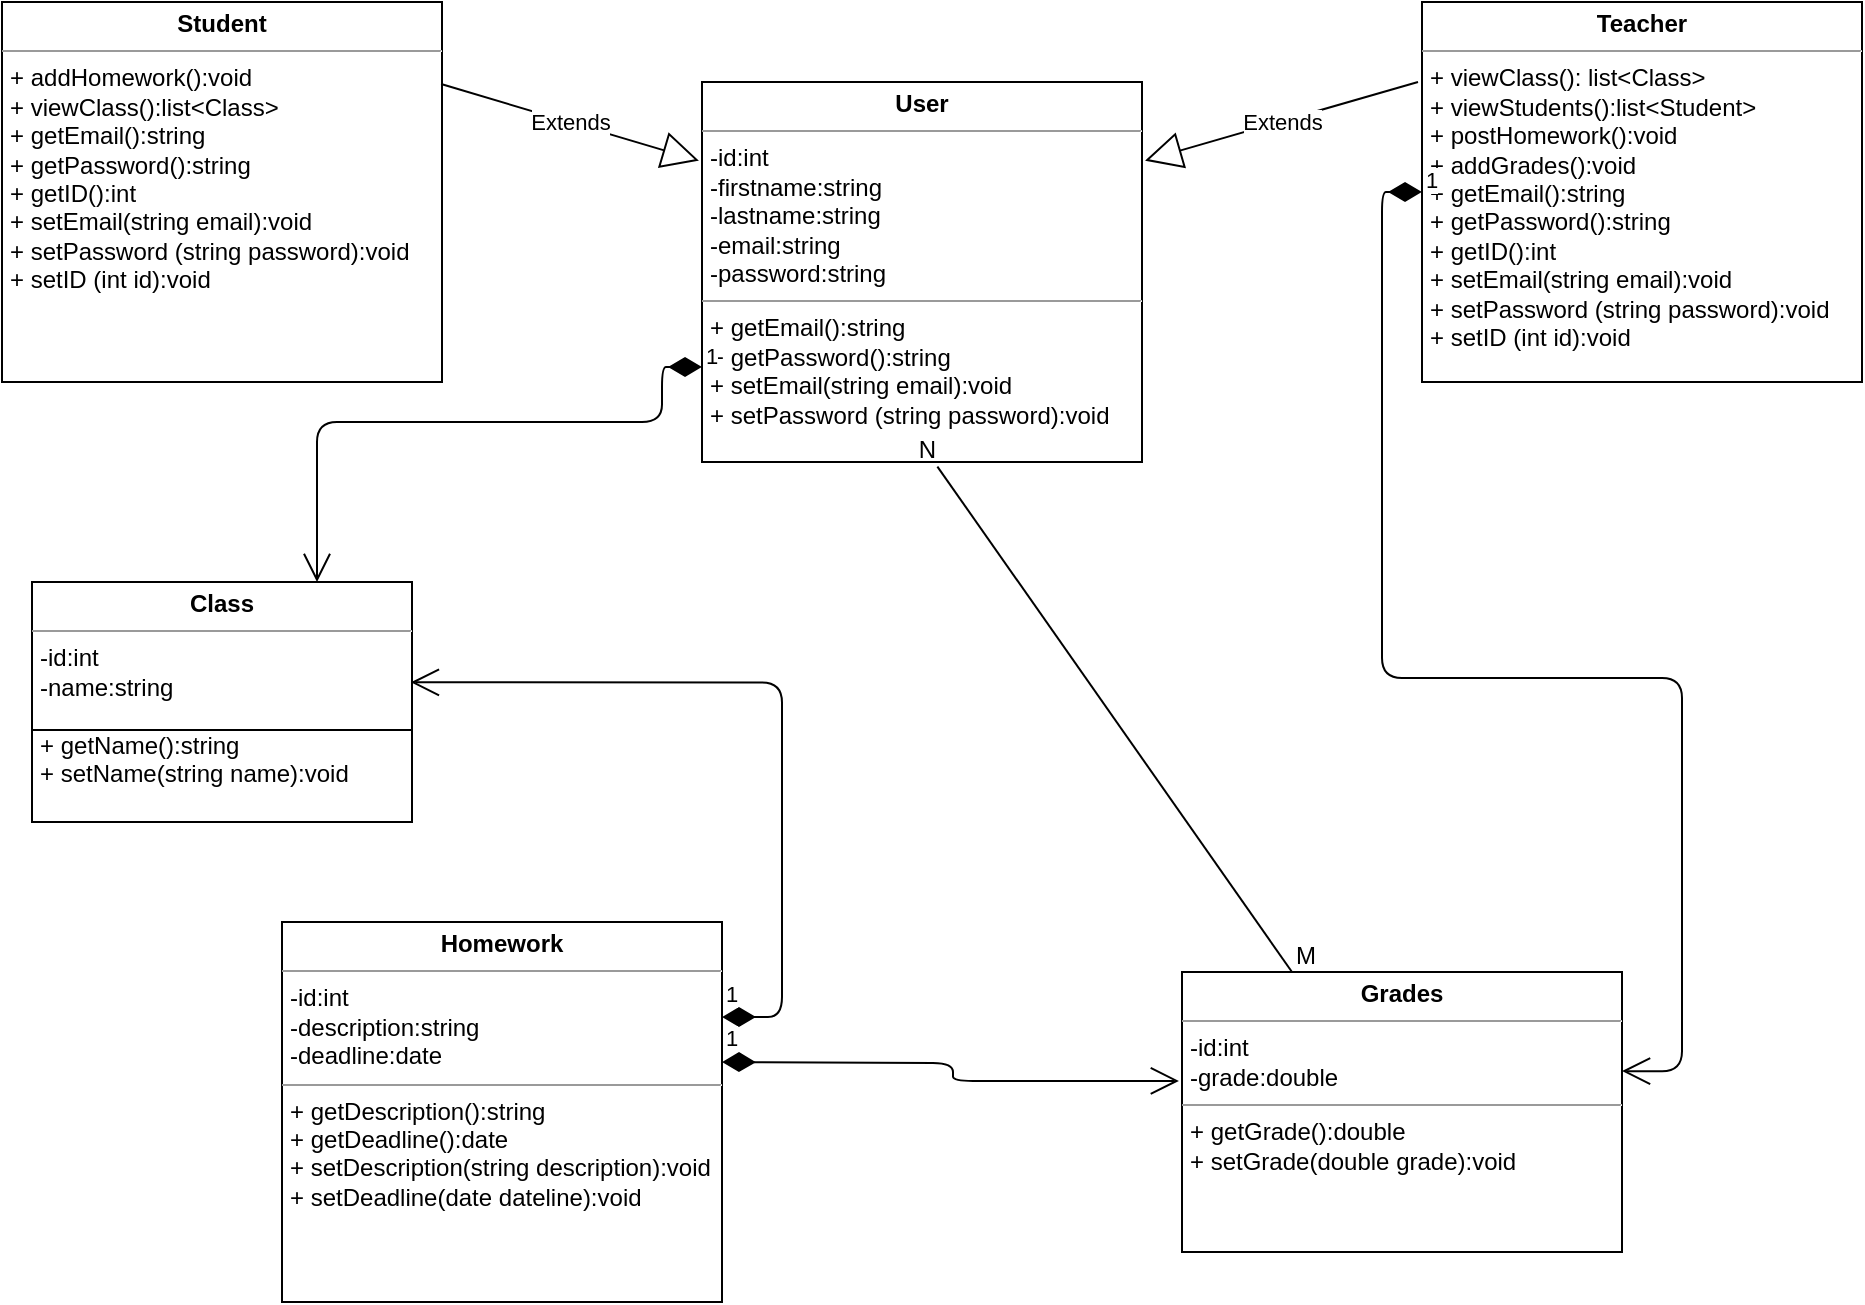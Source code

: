 <mxfile version="14.5.1" type="device"><diagram id="3nuU0pFCqXuVrBISY_eI" name="Page-1"><mxGraphModel dx="1483" dy="783" grid="1" gridSize="10" guides="1" tooltips="1" connect="1" arrows="1" fold="1" page="1" pageScale="1" pageWidth="1169" pageHeight="827" math="0" shadow="0"><root><object label="" a="" id="0"><mxCell/></object><mxCell id="1" parent="0"/><mxCell id="J_q9c1h4dewBxRDKgyYx-28" value="&lt;p style=&quot;margin: 0px ; margin-top: 4px ; text-align: center&quot;&gt;&lt;b&gt;User&lt;/b&gt;&lt;/p&gt;&lt;hr size=&quot;1&quot;&gt;&lt;p style=&quot;margin: 0px ; margin-left: 4px&quot;&gt;-id:int&lt;/p&gt;&lt;p style=&quot;margin: 0px ; margin-left: 4px&quot;&gt;-firstname:string&lt;/p&gt;&lt;p style=&quot;margin: 0px ; margin-left: 4px&quot;&gt;-lastname:string&lt;/p&gt;&lt;p style=&quot;margin: 0px ; margin-left: 4px&quot;&gt;-email:string&lt;/p&gt;&lt;p style=&quot;margin: 0px ; margin-left: 4px&quot;&gt;-password:string&lt;/p&gt;&lt;hr size=&quot;1&quot;&gt;&lt;p style=&quot;margin: 0px ; margin-left: 4px&quot;&gt;+ getEmail():string&lt;/p&gt;&lt;p style=&quot;margin: 0px ; margin-left: 4px&quot;&gt;+ getPassword():string&lt;/p&gt;&lt;p style=&quot;margin: 0px ; margin-left: 4px&quot;&gt;+ setEmail(string email):void&lt;/p&gt;&lt;p style=&quot;margin: 0px ; margin-left: 4px&quot;&gt;+ setPassword (string password):void&lt;/p&gt;" style="verticalAlign=top;align=left;overflow=fill;fontSize=12;fontFamily=Helvetica;html=1;gradientColor=none;" vertex="1" parent="1"><mxGeometry x="450" y="130" width="220" height="190" as="geometry"/></mxCell><mxCell id="J_q9c1h4dewBxRDKgyYx-29" value="&lt;p style=&quot;margin: 0px ; margin-top: 4px ; text-align: center&quot;&gt;&lt;b&gt;Teacher&lt;/b&gt;&lt;/p&gt;&lt;hr size=&quot;1&quot;&gt;&lt;p style=&quot;margin: 0px ; margin-left: 4px&quot;&gt;&lt;/p&gt;&lt;p style=&quot;margin: 0px ; margin-left: 4px&quot;&gt;+ viewClass(): list&amp;lt;Class&amp;gt;&lt;/p&gt;&lt;p style=&quot;margin: 0px ; margin-left: 4px&quot;&gt;+ viewStudents():list&amp;lt;Student&amp;gt;&lt;/p&gt;&lt;p style=&quot;margin: 0px ; margin-left: 4px&quot;&gt;+ postHomework():void&lt;/p&gt;&lt;p style=&quot;margin: 0px ; margin-left: 4px&quot;&gt;+ addGrades():void&lt;/p&gt;&lt;p style=&quot;margin: 0px ; margin-left: 4px&quot;&gt;+ getEmail():string&lt;/p&gt;&lt;p style=&quot;margin: 0px ; margin-left: 4px&quot;&gt;+ getPassword():string&lt;/p&gt;&lt;p style=&quot;margin: 0px ; margin-left: 4px&quot;&gt;+ getID():int&lt;/p&gt;&lt;p style=&quot;margin: 0px ; margin-left: 4px&quot;&gt;+ setEmail(string email):void&lt;/p&gt;&lt;p style=&quot;margin: 0px ; margin-left: 4px&quot;&gt;+ setPassword (string password):void&lt;/p&gt;&lt;p style=&quot;margin: 0px ; margin-left: 4px&quot;&gt;+ setID (int id):void&lt;/p&gt;" style="verticalAlign=top;align=left;overflow=fill;fontSize=12;fontFamily=Helvetica;html=1;gradientColor=none;" vertex="1" parent="1"><mxGeometry x="810" y="90" width="220" height="190" as="geometry"/></mxCell><mxCell id="J_q9c1h4dewBxRDKgyYx-30" value="&lt;p style=&quot;margin: 0px ; margin-top: 4px ; text-align: center&quot;&gt;&lt;b&gt;Student&lt;/b&gt;&lt;/p&gt;&lt;hr size=&quot;1&quot;&gt;&lt;p style=&quot;margin: 0px 0px 0px 4px&quot;&gt;+ addHomework():void&lt;/p&gt;&lt;p style=&quot;margin: 0px 0px 0px 4px&quot;&gt;+ viewClass():list&amp;lt;Class&amp;gt;&lt;/p&gt;&lt;p style=&quot;margin: 0px 0px 0px 4px&quot;&gt;+ getEmail():string&lt;/p&gt;&lt;p style=&quot;margin: 0px 0px 0px 4px&quot;&gt;+ getPassword():string&lt;/p&gt;&lt;p style=&quot;margin: 0px 0px 0px 4px&quot;&gt;+ getID():int&lt;/p&gt;&lt;p style=&quot;margin: 0px 0px 0px 4px&quot;&gt;+ setEmail(string email):void&lt;/p&gt;&lt;p style=&quot;margin: 0px 0px 0px 4px&quot;&gt;+ setPassword (string password):void&lt;/p&gt;&lt;p style=&quot;margin: 0px 0px 0px 4px&quot;&gt;+ setID (int id):void&lt;/p&gt;" style="verticalAlign=top;align=left;overflow=fill;fontSize=12;fontFamily=Helvetica;html=1;gradientColor=none;" vertex="1" parent="1"><mxGeometry x="100" y="90" width="220" height="190" as="geometry"/></mxCell><mxCell id="J_q9c1h4dewBxRDKgyYx-31" value="&lt;p style=&quot;margin: 0px ; margin-top: 4px ; text-align: center&quot;&gt;&lt;b&gt;Class&lt;/b&gt;&lt;/p&gt;&lt;hr size=&quot;1&quot;&gt;&lt;p style=&quot;margin: 0px ; margin-left: 4px&quot;&gt;-id:int&lt;/p&gt;&lt;p style=&quot;margin: 0px ; margin-left: 4px&quot;&gt;-name:string&lt;/p&gt;&lt;p style=&quot;margin: 0px ; margin-left: 4px&quot;&gt;&lt;br&gt;&lt;/p&gt;&lt;p style=&quot;margin: 0px ; margin-left: 4px&quot;&gt;+ getName():string&lt;/p&gt;&lt;p style=&quot;margin: 0px ; margin-left: 4px&quot;&gt;+ setName(string name):void&lt;/p&gt;&lt;p style=&quot;margin: 0px ; margin-left: 4px&quot;&gt;&lt;br&gt;&lt;/p&gt;" style="verticalAlign=top;align=left;overflow=fill;fontSize=12;fontFamily=Helvetica;html=1;gradientColor=none;" vertex="1" parent="1"><mxGeometry x="115" y="380" width="190" height="120" as="geometry"/></mxCell><mxCell id="J_q9c1h4dewBxRDKgyYx-32" value="&lt;p style=&quot;margin: 0px ; margin-top: 4px ; text-align: center&quot;&gt;&lt;b&gt;Homework&lt;/b&gt;&lt;/p&gt;&lt;hr size=&quot;1&quot;&gt;&lt;p style=&quot;margin: 0px ; margin-left: 4px&quot;&gt;-id:int&lt;/p&gt;&lt;p style=&quot;margin: 0px ; margin-left: 4px&quot;&gt;-description:string&lt;/p&gt;&lt;p style=&quot;margin: 0px ; margin-left: 4px&quot;&gt;-deadline:date&lt;/p&gt;&lt;hr size=&quot;1&quot;&gt;&lt;p style=&quot;margin: 0px ; margin-left: 4px&quot;&gt;+ getDescription():string&lt;/p&gt;&lt;p style=&quot;margin: 0px ; margin-left: 4px&quot;&gt;+ getDeadline():date&lt;/p&gt;&lt;p style=&quot;margin: 0px ; margin-left: 4px&quot;&gt;+ setDescription(string description):void&lt;/p&gt;&lt;p style=&quot;margin: 0px ; margin-left: 4px&quot;&gt;+ setDeadline(date dateline):void&lt;/p&gt;" style="verticalAlign=top;align=left;overflow=fill;fontSize=12;fontFamily=Helvetica;html=1;gradientColor=none;" vertex="1" parent="1"><mxGeometry x="240" y="550" width="220" height="190" as="geometry"/></mxCell><mxCell id="J_q9c1h4dewBxRDKgyYx-33" value="Extends" style="endArrow=block;endSize=16;endFill=0;html=1;entryX=1.007;entryY=0.207;entryDx=0;entryDy=0;entryPerimeter=0;" edge="1" parent="1" target="J_q9c1h4dewBxRDKgyYx-28"><mxGeometry width="160" relative="1" as="geometry"><mxPoint x="808" y="130" as="sourcePoint"/><mxPoint x="650" y="360" as="targetPoint"/></mxGeometry></mxCell><mxCell id="J_q9c1h4dewBxRDKgyYx-34" value="Extends" style="endArrow=block;endSize=16;endFill=0;html=1;exitX=0.998;exitY=0.216;exitDx=0;exitDy=0;exitPerimeter=0;entryX=-0.007;entryY=0.207;entryDx=0;entryDy=0;entryPerimeter=0;" edge="1" parent="1" source="J_q9c1h4dewBxRDKgyYx-30" target="J_q9c1h4dewBxRDKgyYx-28"><mxGeometry width="160" relative="1" as="geometry"><mxPoint x="490" y="360" as="sourcePoint"/><mxPoint x="650" y="360" as="targetPoint"/></mxGeometry></mxCell><mxCell id="J_q9c1h4dewBxRDKgyYx-35" value="" style="line;strokeWidth=1;fillColor=none;align=left;verticalAlign=middle;spacingTop=-1;spacingLeft=3;spacingRight=3;rotatable=0;labelPosition=right;points=[];portConstraint=eastwest;" vertex="1" parent="1"><mxGeometry x="115" y="450" width="190" height="8" as="geometry"/></mxCell><mxCell id="J_q9c1h4dewBxRDKgyYx-36" value="1" style="endArrow=open;html=1;endSize=12;startArrow=diamondThin;startSize=14;startFill=1;edgeStyle=orthogonalEdgeStyle;align=left;verticalAlign=bottom;exitX=0;exitY=0.75;exitDx=0;exitDy=0;entryX=0.75;entryY=0;entryDx=0;entryDy=0;" edge="1" parent="1" source="J_q9c1h4dewBxRDKgyYx-28" target="J_q9c1h4dewBxRDKgyYx-31"><mxGeometry x="-1" y="3" relative="1" as="geometry"><mxPoint x="490" y="370" as="sourcePoint"/><mxPoint x="650" y="370" as="targetPoint"/><Array as="points"><mxPoint x="430" y="273"/><mxPoint x="430" y="300"/><mxPoint x="258" y="300"/></Array></mxGeometry></mxCell><mxCell id="J_q9c1h4dewBxRDKgyYx-37" value="1" style="endArrow=open;html=1;endSize=12;startArrow=diamondThin;startSize=14;startFill=1;edgeStyle=orthogonalEdgeStyle;align=left;verticalAlign=bottom;entryX=0.997;entryY=0.418;entryDx=0;entryDy=0;entryPerimeter=0;exitX=1;exitY=0.25;exitDx=0;exitDy=0;" edge="1" parent="1" source="J_q9c1h4dewBxRDKgyYx-32" target="J_q9c1h4dewBxRDKgyYx-31"><mxGeometry x="-1" y="3" relative="1" as="geometry"><mxPoint x="490" y="620" as="sourcePoint"/><mxPoint x="650" y="620" as="targetPoint"/><Array as="points"><mxPoint x="490" y="598"/><mxPoint x="490" y="430"/></Array></mxGeometry></mxCell><mxCell id="J_q9c1h4dewBxRDKgyYx-38" value="&lt;p style=&quot;margin: 0px ; margin-top: 4px ; text-align: center&quot;&gt;&lt;b&gt;Grades&lt;/b&gt;&lt;/p&gt;&lt;hr size=&quot;1&quot;&gt;&lt;p style=&quot;margin: 0px ; margin-left: 4px&quot;&gt;-id:int&lt;/p&gt;&lt;p style=&quot;margin: 0px ; margin-left: 4px&quot;&gt;-grade:double&lt;/p&gt;&lt;hr size=&quot;1&quot;&gt;&lt;p style=&quot;margin: 0px ; margin-left: 4px&quot;&gt;+ getGrade():double&lt;/p&gt;&lt;p style=&quot;margin: 0px ; margin-left: 4px&quot;&gt;&lt;span&gt;+ setGrade(double grade):void&lt;/span&gt;&lt;/p&gt;" style="verticalAlign=top;align=left;overflow=fill;fontSize=12;fontFamily=Helvetica;html=1;gradientColor=none;" vertex="1" parent="1"><mxGeometry x="690" y="575" width="220" height="140" as="geometry"/></mxCell><mxCell id="J_q9c1h4dewBxRDKgyYx-39" value="1" style="endArrow=open;html=1;endSize=12;startArrow=diamondThin;startSize=14;startFill=1;edgeStyle=orthogonalEdgeStyle;align=left;verticalAlign=bottom;entryX=-0.007;entryY=0.389;entryDx=0;entryDy=0;entryPerimeter=0;" edge="1" parent="1" target="J_q9c1h4dewBxRDKgyYx-38"><mxGeometry x="-1" y="3" relative="1" as="geometry"><mxPoint x="460" y="620" as="sourcePoint"/><mxPoint x="650" y="500" as="targetPoint"/></mxGeometry></mxCell><mxCell id="J_q9c1h4dewBxRDKgyYx-40" value="" style="endArrow=none;html=1;rounded=0;exitX=0.25;exitY=0;exitDx=0;exitDy=0;entryX=0.535;entryY=1.012;entryDx=0;entryDy=0;entryPerimeter=0;" edge="1" parent="1" source="J_q9c1h4dewBxRDKgyYx-38" target="J_q9c1h4dewBxRDKgyYx-28"><mxGeometry relative="1" as="geometry"><mxPoint x="490" y="420" as="sourcePoint"/><mxPoint x="650" y="420" as="targetPoint"/></mxGeometry></mxCell><mxCell id="J_q9c1h4dewBxRDKgyYx-41" value="M" style="resizable=0;html=1;align=left;verticalAlign=bottom;" connectable="0" vertex="1" parent="J_q9c1h4dewBxRDKgyYx-40"><mxGeometry x="-1" relative="1" as="geometry"/></mxCell><mxCell id="J_q9c1h4dewBxRDKgyYx-42" value="N" style="resizable=0;html=1;align=right;verticalAlign=bottom;" connectable="0" vertex="1" parent="J_q9c1h4dewBxRDKgyYx-40"><mxGeometry x="1" relative="1" as="geometry"/></mxCell><mxCell id="J_q9c1h4dewBxRDKgyYx-43" value="1" style="endArrow=open;html=1;endSize=12;startArrow=diamondThin;startSize=14;startFill=1;edgeStyle=orthogonalEdgeStyle;align=left;verticalAlign=bottom;exitX=0;exitY=0.5;exitDx=0;exitDy=0;entryX=1;entryY=0.354;entryDx=0;entryDy=0;entryPerimeter=0;" edge="1" parent="1" source="J_q9c1h4dewBxRDKgyYx-29" target="J_q9c1h4dewBxRDKgyYx-38"><mxGeometry x="-1" y="3" relative="1" as="geometry"><mxPoint x="490" y="390" as="sourcePoint"/><mxPoint x="650" y="390" as="targetPoint"/><Array as="points"><mxPoint x="790" y="185"/><mxPoint x="790" y="428"/><mxPoint x="940" y="428"/><mxPoint x="940" y="625"/></Array></mxGeometry></mxCell></root></mxGraphModel></diagram></mxfile>
